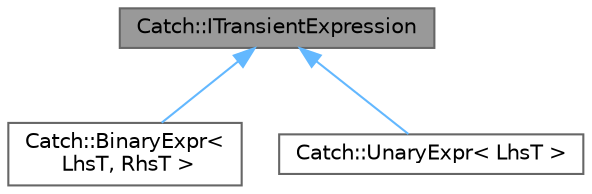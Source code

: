 digraph "Catch::ITransientExpression"
{
 // LATEX_PDF_SIZE
  bgcolor="transparent";
  edge [fontname=Helvetica,fontsize=10,labelfontname=Helvetica,labelfontsize=10];
  node [fontname=Helvetica,fontsize=10,shape=box,height=0.2,width=0.4];
  Node1 [id="Node000001",label="Catch::ITransientExpression",height=0.2,width=0.4,color="gray40", fillcolor="grey60", style="filled", fontcolor="black",tooltip=" "];
  Node1 -> Node2 [id="edge1_Node000001_Node000002",dir="back",color="steelblue1",style="solid",tooltip=" "];
  Node2 [id="Node000002",label="Catch::BinaryExpr\<\l LhsT, RhsT \>",height=0.2,width=0.4,color="gray40", fillcolor="white", style="filled",URL="$class_catch_1_1_binary_expr.html",tooltip=" "];
  Node1 -> Node3 [id="edge2_Node000001_Node000003",dir="back",color="steelblue1",style="solid",tooltip=" "];
  Node3 [id="Node000003",label="Catch::UnaryExpr\< LhsT \>",height=0.2,width=0.4,color="gray40", fillcolor="white", style="filled",URL="$class_catch_1_1_unary_expr.html",tooltip=" "];
}
